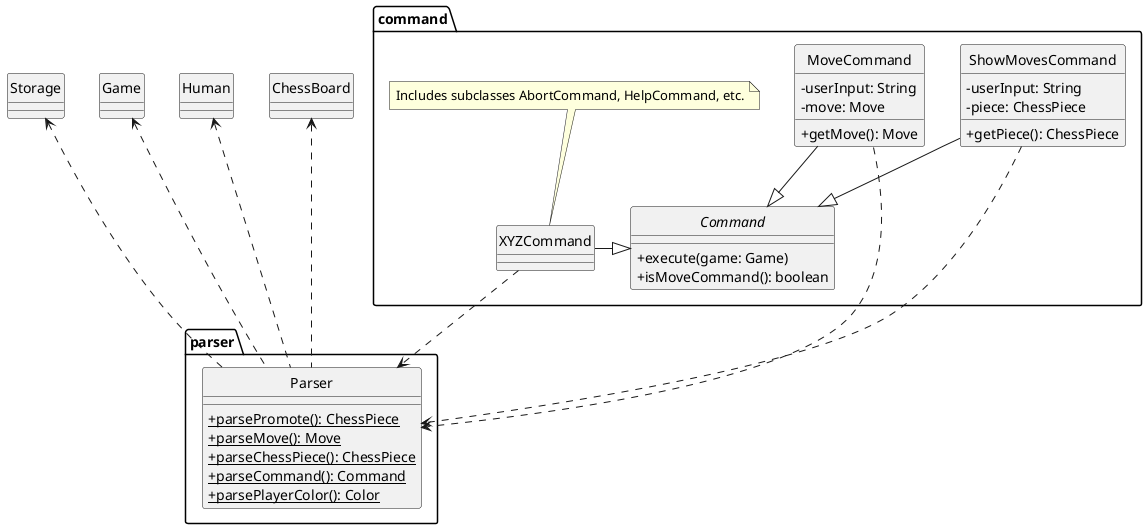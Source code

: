 @startuml
'https://plantuml.com/class-diagram
hide circle
skinparam classAttributeIconSize 0
package command{
    abstract class Command {
    +execute(game: Game)
    +isMoveCommand(): boolean
    }
    class MoveCommand {
    -userInput: String
    -move: Move
    +getMove(): Move
    }
    class ShowMovesCommand {
    -userInput: String
    -piece: ChessPiece
    +getPiece(): ChessPiece
    }
    class XYZCommand
    note top: Includes subclasses AbortCommand, HelpCommand, etc.

    XYZCommand -|> Command
    ShowMovesCommand --|> Command
    MoveCommand --|> Command
}
package parser{
    class Parser {
    +{static} parsePromote(): ChessPiece
    +{static} parseMove(): Move
    +{static} parseChessPiece(): ChessPiece
    +{static} parseCommand(): Command
    +{static} parsePlayerColor(): Color
    }
}
class Storage
class Game
class Human

command.MoveCommand ..> parser.Parser
command.ShowMovesCommand ..> parser.Parser
command.XYZCommand ..> parser.Parser

Game <... parser.Parser
Storage <... parser.Parser
Human <... parser.Parser
ChessBoard <... parser.Parser

@enduml